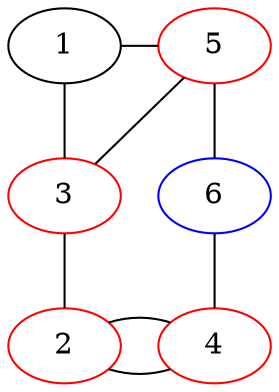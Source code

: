 graph {
  1 -- 3;
  3 -- 2;
  5 -- 6;
  1 -- 5;
  5 -- 3;
  6 -- 4;
  2 -- 4 -- 2;
  
  {
    rank="same";
    1;
    5;

  }


  {
    rank="same";
    2;
    4;

  }

  2 [color="red"];
  3 [color="red"];
  4 [color="red"];
  5 [color="red"];
  6 [color="blue"];

}
